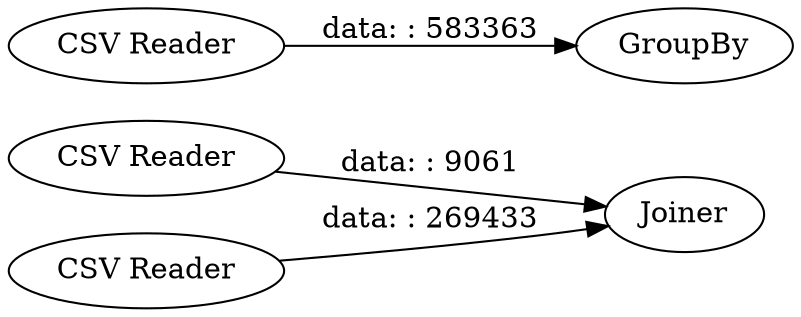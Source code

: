 digraph {
	"-9061666881505991732_6" [label=Joiner]
	"-9061666881505991732_5" [label="CSV Reader"]
	"-9061666881505991732_2" [label=GroupBy]
	"-9061666881505991732_4" [label="CSV Reader"]
	"-9061666881505991732_3" [label="CSV Reader"]
	"-9061666881505991732_3" -> "-9061666881505991732_2" [label="data: : 583363"]
	"-9061666881505991732_4" -> "-9061666881505991732_6" [label="data: : 269433"]
	"-9061666881505991732_5" -> "-9061666881505991732_6" [label="data: : 9061"]
	rankdir=LR
}

